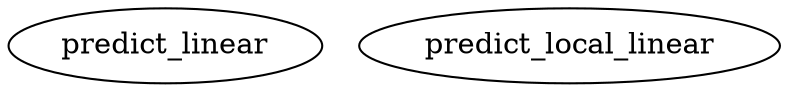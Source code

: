 /* Created by mdot for Matlab */
digraph m2html {

  predict_linear [URL="predict_linear.html"];
  predict_local_linear [URL="predict_local_linear.html"];
}